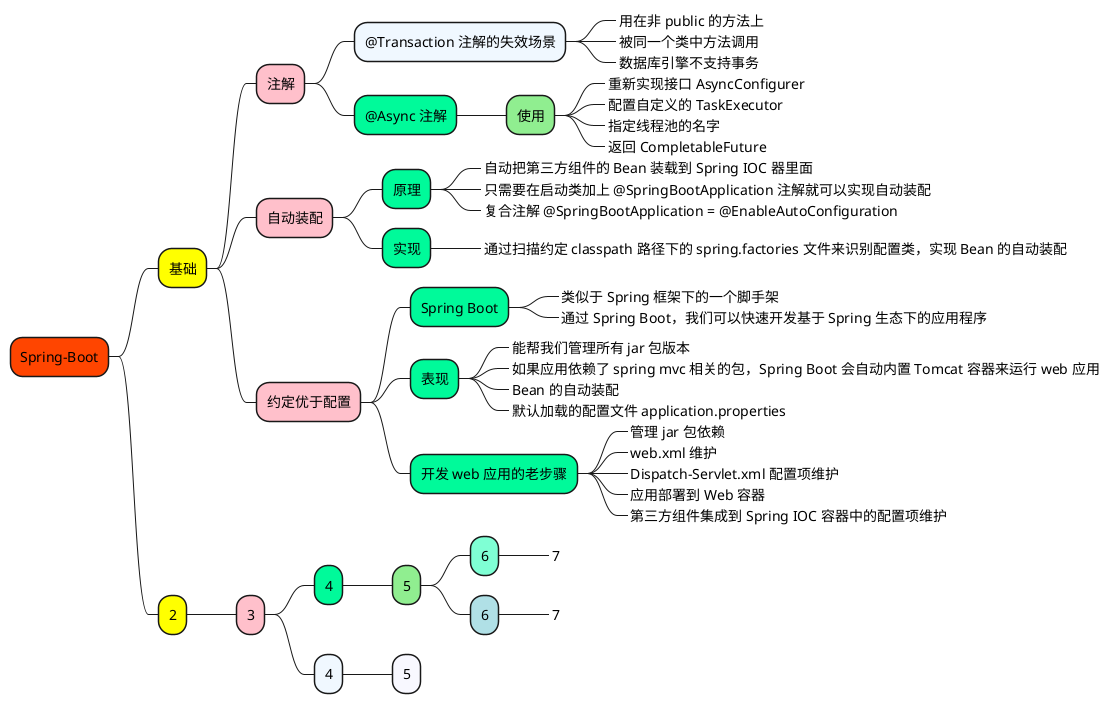 @startmindmap

+[#OrangeRed] Spring-Boot

++[#yellow] 基础

+++[#Pink] 注解

++++[#AliceBlue] @Transaction 注解的失效场景
+++++[#LightGreen]_ 用在非 public 的方法上
+++++[#LightGreen]_ 被同一个类中方法调用
+++++[#LightGreen]_ 数据库引擎不支持事务

++++[#MediumSpringGreen] @Async 注解
+++++[#LightGreen] 使用
++++++[#Aquamarine]_ 重新实现接口 AsyncConfigurer
++++++[#Aquamarine]_ 配置自定义的 TaskExecutor
++++++[#Aquamarine]_ 指定线程池的名字
++++++[#Aquamarine]_ 返回 CompletableFuture


+++[#Pink] 自动装配

++++[#MediumSpringGreen] 原理
+++++[#LightGreen]_ 自动把第三方组件的 Bean 装载到 Spring IOC 器里面
+++++[#LightGreen]_ 只需要在启动类加上 @SpringBootApplication 注解就可以实现自动装配
+++++[#LightGreen]_ 复合注解 @SpringBootApplication = @EnableAutoConfiguration

++++[#MediumSpringGreen] 实现
+++++[#LightGreen]_ 通过扫描约定 classpath 路径下的 spring.factories 文件来识别配置类，实现 Bean 的自动装配


+++[#Pink] 约定优于配置

++++[#MediumSpringGreen] Spring Boot
+++++[#LightGreen]_ 类似于 Spring 框架下的一个脚手架
+++++[#LightGreen]_ 通过 Spring Boot，我们可以快速开发基于 Spring 生态下的应用程序

++++[#MediumSpringGreen] 表现
+++++[#LightGreen]_ 能帮我们管理所有 jar 包版本
+++++[#LightGreen]_ 如果应用依赖了 spring mvc 相关的包，Spring Boot 会自动内置 Tomcat 容器来运行 web 应用
+++++[#LightGreen]_ Bean 的自动装配
+++++[#LightGreen]_ 默认加载的配置文件 application.properties

++++[#MediumSpringGreen] 开发 web 应用的老步骤
+++++[#LightGreen]_ 管理 jar 包依赖
+++++[#LightGreen]_ web.xml 维护
+++++[#LightGreen]_ Dispatch-Servlet.xml 配置项维护
+++++[#LightGreen]_ 应用部署到 Web 容器
+++++[#LightGreen]_ 第三方组件集成到 Spring IOC 容器中的配置项维护





++[#yellow] 2

+++[#Pink] 3

++++[#MediumSpringGreen] 4
+++++[#LightGreen] 5
++++++[#Aquamarine] 6
+++++++[#Aquamarine]_ 7
++++++[#PowderBlue] 6
+++++++[#PowderBlue]_ 7
++++[#AliceBlue] 4
+++++[#GhostWhite] 5


@endmindmap